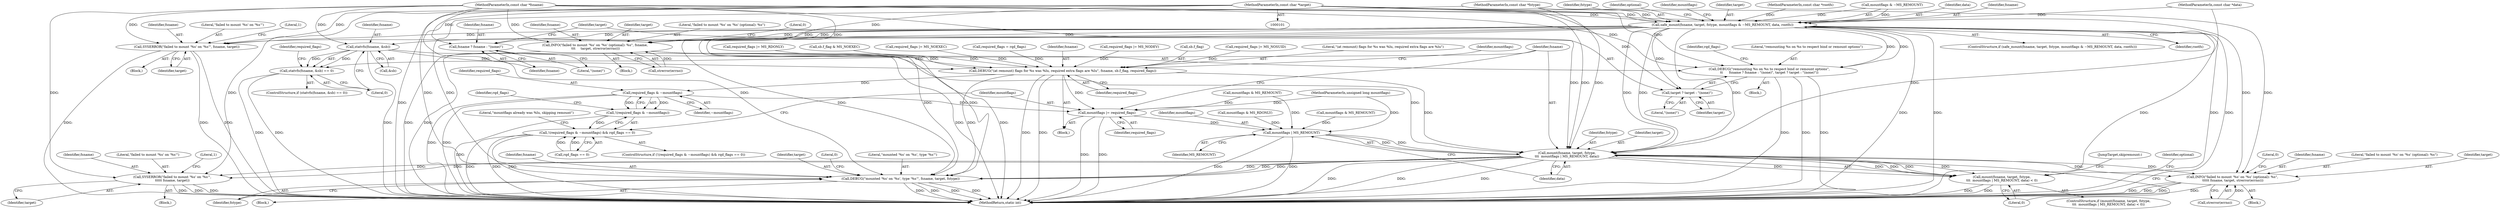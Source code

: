 digraph "0_lxc_592fd47a6245508b79fe6ac819fe6d3b2c1289be_5@pointer" {
"1000103" [label="(MethodParameterIn,const char *target)"];
"1000112" [label="(Call,safe_mount(fsname, target, fstype, mountflags & ~MS_REMOUNT, data, rootfs))"];
"1000125" [label="(Call,INFO(\"failed to mount '%s' on '%s' (optional): %s\", fsname,\n \t\t\t     target, strerror(errno)))"];
"1000135" [label="(Call,SYSERROR(\"failed to mount '%s' on '%s'\", fsname, target))"];
"1000151" [label="(Call,DEBUG(\"remounting %s on %s to respect bind or remount options\",\n\t\t      fsname ? fsname : \"(none)\", target ? target : \"(none)\"))"];
"1000153" [label="(Call,fsname ? fsname : \"(none)\")"];
"1000157" [label="(Call,target ? target : \"(none)\")"];
"1000174" [label="(Call,statvfs(fsname, &sb))"];
"1000173" [label="(Call,statvfs(fsname, &sb) == 0)"];
"1000220" [label="(Call,DEBUG(\"(at remount) flags for %s was %lu, required extra flags are %lu\", fsname, sb.f_flag, required_flags))"];
"1000236" [label="(Call,required_flags & ~mountflags)"];
"1000235" [label="(Call,!(required_flags & ~mountflags))"];
"1000234" [label="(Call,!(required_flags & ~mountflags) && rqd_flags == 0)"];
"1000247" [label="(Call,mountflags |= required_flags)"];
"1000256" [label="(Call,mountflags | MS_REMOUNT)"];
"1000252" [label="(Call,mount(fsname, target, fstype,\n\t\t\t  mountflags | MS_REMOUNT, data))"];
"1000251" [label="(Call,mount(fsname, target, fstype,\n\t\t\t  mountflags | MS_REMOUNT, data) < 0)"];
"1000265" [label="(Call,INFO(\"failed to mount '%s' on '%s' (optional): %s\",\n \t\t\t\t\t fsname, target, strerror(errno)))"];
"1000275" [label="(Call,SYSERROR(\"failed to mount '%s' on '%s'\",\n\t\t\t\t\t fsname, target))"];
"1000283" [label="(Call,DEBUG(\"mounted '%s' on '%s', type '%s'\", fsname, target, fstype))"];
"1000281" [label="(Literal,1)"];
"1000175" [label="(Identifier,fsname)"];
"1000244" [label="(Literal,\"mountflags already was %lu, skipping remount\")"];
"1000249" [label="(Identifier,required_flags)"];
"1000272" [label="(Literal,0)"];
"1000282" [label="(JumpTarget,skipremount:)"];
"1000105" [label="(MethodParameterIn,unsigned long mountflags)"];
"1000153" [label="(Call,fsname ? fsname : \"(none)\")"];
"1000103" [label="(MethodParameterIn,const char *target)"];
"1000235" [label="(Call,!(required_flags & ~mountflags))"];
"1000123" [label="(Identifier,optional)"];
"1000155" [label="(Identifier,fsname)"];
"1000251" [label="(Call,mount(fsname, target, fstype,\n\t\t\t  mountflags | MS_REMOUNT, data) < 0)"];
"1000267" [label="(Identifier,fsname)"];
"1000266" [label="(Literal,\"failed to mount '%s' on '%s' (optional): %s\")"];
"1000258" [label="(Identifier,MS_REMOUNT)"];
"1000150" [label="(Block,)"];
"1000257" [label="(Identifier,mountflags)"];
"1000239" [label="(Call,rqd_flags == 0)"];
"1000111" [label="(ControlStructure,if (safe_mount(fsname, target, fstype, mountflags & ~MS_REMOUNT, data, rootfs)))"];
"1000106" [label="(MethodParameterIn,const char *data)"];
"1000112" [label="(Call,safe_mount(fsname, target, fstype, mountflags & ~MS_REMOUNT, data, rootfs))"];
"1000145" [label="(Identifier,mountflags)"];
"1000276" [label="(Literal,\"failed to mount '%s' on '%s'\")"];
"1000104" [label="(MethodParameterIn,const char *fstype)"];
"1000212" [label="(Call,sb.f_flag & MS_NOEXEC)"];
"1000236" [label="(Call,required_flags & ~mountflags)"];
"1000217" [label="(Call,required_flags |= MS_NOEXEC)"];
"1000114" [label="(Identifier,target)"];
"1000277" [label="(Identifier,fsname)"];
"1000166" [label="(Call,mountflags & MS_RDONLY)"];
"1000181" [label="(Call,required_flags = rqd_flags)"];
"1000182" [label="(Identifier,required_flags)"];
"1000226" [label="(Identifier,required_flags)"];
"1000259" [label="(Identifier,data)"];
"1000141" [label="(Literal,1)"];
"1000156" [label="(Literal,\"(none)\")"];
"1000108" [label="(MethodParameterIn,const char *rootfs)"];
"1000163" [label="(Identifier,rqd_flags)"];
"1000265" [label="(Call,INFO(\"failed to mount '%s' on '%s' (optional): %s\",\n \t\t\t\t\t fsname, target, strerror(errno)))"];
"1000135" [label="(Call,SYSERROR(\"failed to mount '%s' on '%s'\", fsname, target))"];
"1000129" [label="(Call,strerror(errno))"];
"1000176" [label="(Call,&sb)"];
"1000284" [label="(Literal,\"mounted '%s' on '%s', type '%s'\")"];
"1000233" [label="(ControlStructure,if (!(required_flags & ~mountflags) && rqd_flags == 0))"];
"1000275" [label="(Call,SYSERROR(\"failed to mount '%s' on '%s'\",\n\t\t\t\t\t fsname, target))"];
"1000240" [label="(Identifier,rqd_flags)"];
"1000222" [label="(Identifier,fsname)"];
"1000260" [label="(Literal,0)"];
"1000229" [label="(Call,mountflags & MS_REMOUNT)"];
"1000252" [label="(Call,mount(fsname, target, fstype,\n\t\t\t  mountflags | MS_REMOUNT, data))"];
"1000274" [label="(Block,)"];
"1000134" [label="(Block,)"];
"1000220" [label="(Call,DEBUG(\"(at remount) flags for %s was %lu, required extra flags are %lu\", fsname, sb.f_flag, required_flags))"];
"1000128" [label="(Identifier,target)"];
"1000152" [label="(Literal,\"remounting %s on %s to respect bind or remount options\")"];
"1000126" [label="(Literal,\"failed to mount '%s' on '%s' (optional): %s\")"];
"1000238" [label="(Identifier,~mountflags)"];
"1000199" [label="(Call,required_flags |= MS_NODEV)"];
"1000263" [label="(Identifier,optional)"];
"1000132" [label="(Literal,0)"];
"1000158" [label="(Identifier,target)"];
"1000116" [label="(Call,mountflags & ~MS_REMOUNT)"];
"1000137" [label="(Identifier,fsname)"];
"1000285" [label="(Identifier,fsname)"];
"1000234" [label="(Call,!(required_flags & ~mountflags) && rqd_flags == 0)"];
"1000269" [label="(Call,strerror(errno))"];
"1000255" [label="(Identifier,fstype)"];
"1000256" [label="(Call,mountflags | MS_REMOUNT)"];
"1000250" [label="(ControlStructure,if (mount(fsname, target, fstype,\n\t\t\t  mountflags | MS_REMOUNT, data) < 0))"];
"1000154" [label="(Identifier,fsname)"];
"1000283" [label="(Call,DEBUG(\"mounted '%s' on '%s', type '%s'\", fsname, target, fstype))"];
"1000119" [label="(Identifier,data)"];
"1000138" [label="(Identifier,target)"];
"1000237" [label="(Identifier,required_flags)"];
"1000268" [label="(Identifier,target)"];
"1000173" [label="(Call,statvfs(fsname, &sb) == 0)"];
"1000253" [label="(Identifier,fsname)"];
"1000223" [label="(Call,sb.f_flag)"];
"1000151" [label="(Call,DEBUG(\"remounting %s on %s to respect bind or remount options\",\n\t\t      fsname ? fsname : \"(none)\", target ? target : \"(none)\"))"];
"1000113" [label="(Identifier,fsname)"];
"1000254" [label="(Identifier,target)"];
"1000287" [label="(Identifier,fstype)"];
"1000102" [label="(MethodParameterIn,const char *fsname)"];
"1000248" [label="(Identifier,mountflags)"];
"1000127" [label="(Identifier,fsname)"];
"1000286" [label="(Identifier,target)"];
"1000289" [label="(Literal,0)"];
"1000109" [label="(Block,)"];
"1000190" [label="(Call,required_flags |= MS_NOSUID)"];
"1000124" [label="(Block,)"];
"1000144" [label="(Call,mountflags & MS_REMOUNT)"];
"1000157" [label="(Call,target ? target : \"(none)\")"];
"1000115" [label="(Identifier,fstype)"];
"1000136" [label="(Literal,\"failed to mount '%s' on '%s'\")"];
"1000160" [label="(Literal,\"(none)\")"];
"1000174" [label="(Call,statvfs(fsname, &sb))"];
"1000290" [label="(MethodReturn,static int)"];
"1000221" [label="(Literal,\"(at remount) flags for %s was %lu, required extra flags are %lu\")"];
"1000230" [label="(Identifier,mountflags)"];
"1000178" [label="(Literal,0)"];
"1000125" [label="(Call,INFO(\"failed to mount '%s' on '%s' (optional): %s\", fsname,\n \t\t\t     target, strerror(errno)))"];
"1000120" [label="(Identifier,rootfs)"];
"1000247" [label="(Call,mountflags |= required_flags)"];
"1000264" [label="(Block,)"];
"1000278" [label="(Identifier,target)"];
"1000159" [label="(Identifier,target)"];
"1000208" [label="(Call,required_flags |= MS_RDONLY)"];
"1000179" [label="(Block,)"];
"1000172" [label="(ControlStructure,if (statvfs(fsname, &sb) == 0))"];
"1000103" -> "1000101"  [label="AST: "];
"1000103" -> "1000290"  [label="DDG: "];
"1000103" -> "1000112"  [label="DDG: "];
"1000103" -> "1000125"  [label="DDG: "];
"1000103" -> "1000135"  [label="DDG: "];
"1000103" -> "1000151"  [label="DDG: "];
"1000103" -> "1000157"  [label="DDG: "];
"1000103" -> "1000252"  [label="DDG: "];
"1000103" -> "1000265"  [label="DDG: "];
"1000103" -> "1000275"  [label="DDG: "];
"1000103" -> "1000283"  [label="DDG: "];
"1000112" -> "1000111"  [label="AST: "];
"1000112" -> "1000120"  [label="CFG: "];
"1000113" -> "1000112"  [label="AST: "];
"1000114" -> "1000112"  [label="AST: "];
"1000115" -> "1000112"  [label="AST: "];
"1000116" -> "1000112"  [label="AST: "];
"1000119" -> "1000112"  [label="AST: "];
"1000120" -> "1000112"  [label="AST: "];
"1000123" -> "1000112"  [label="CFG: "];
"1000145" -> "1000112"  [label="CFG: "];
"1000112" -> "1000290"  [label="DDG: "];
"1000112" -> "1000290"  [label="DDG: "];
"1000112" -> "1000290"  [label="DDG: "];
"1000112" -> "1000290"  [label="DDG: "];
"1000112" -> "1000290"  [label="DDG: "];
"1000102" -> "1000112"  [label="DDG: "];
"1000104" -> "1000112"  [label="DDG: "];
"1000116" -> "1000112"  [label="DDG: "];
"1000116" -> "1000112"  [label="DDG: "];
"1000106" -> "1000112"  [label="DDG: "];
"1000108" -> "1000112"  [label="DDG: "];
"1000112" -> "1000125"  [label="DDG: "];
"1000112" -> "1000125"  [label="DDG: "];
"1000112" -> "1000135"  [label="DDG: "];
"1000112" -> "1000135"  [label="DDG: "];
"1000112" -> "1000151"  [label="DDG: "];
"1000112" -> "1000151"  [label="DDG: "];
"1000112" -> "1000153"  [label="DDG: "];
"1000112" -> "1000157"  [label="DDG: "];
"1000112" -> "1000174"  [label="DDG: "];
"1000112" -> "1000252"  [label="DDG: "];
"1000112" -> "1000252"  [label="DDG: "];
"1000112" -> "1000252"  [label="DDG: "];
"1000112" -> "1000283"  [label="DDG: "];
"1000112" -> "1000283"  [label="DDG: "];
"1000112" -> "1000283"  [label="DDG: "];
"1000125" -> "1000124"  [label="AST: "];
"1000125" -> "1000129"  [label="CFG: "];
"1000126" -> "1000125"  [label="AST: "];
"1000127" -> "1000125"  [label="AST: "];
"1000128" -> "1000125"  [label="AST: "];
"1000129" -> "1000125"  [label="AST: "];
"1000132" -> "1000125"  [label="CFG: "];
"1000125" -> "1000290"  [label="DDG: "];
"1000125" -> "1000290"  [label="DDG: "];
"1000125" -> "1000290"  [label="DDG: "];
"1000125" -> "1000290"  [label="DDG: "];
"1000102" -> "1000125"  [label="DDG: "];
"1000129" -> "1000125"  [label="DDG: "];
"1000135" -> "1000134"  [label="AST: "];
"1000135" -> "1000138"  [label="CFG: "];
"1000136" -> "1000135"  [label="AST: "];
"1000137" -> "1000135"  [label="AST: "];
"1000138" -> "1000135"  [label="AST: "];
"1000141" -> "1000135"  [label="CFG: "];
"1000135" -> "1000290"  [label="DDG: "];
"1000135" -> "1000290"  [label="DDG: "];
"1000135" -> "1000290"  [label="DDG: "];
"1000102" -> "1000135"  [label="DDG: "];
"1000151" -> "1000150"  [label="AST: "];
"1000151" -> "1000157"  [label="CFG: "];
"1000152" -> "1000151"  [label="AST: "];
"1000153" -> "1000151"  [label="AST: "];
"1000157" -> "1000151"  [label="AST: "];
"1000163" -> "1000151"  [label="CFG: "];
"1000151" -> "1000290"  [label="DDG: "];
"1000151" -> "1000290"  [label="DDG: "];
"1000151" -> "1000290"  [label="DDG: "];
"1000102" -> "1000151"  [label="DDG: "];
"1000153" -> "1000155"  [label="CFG: "];
"1000153" -> "1000156"  [label="CFG: "];
"1000154" -> "1000153"  [label="AST: "];
"1000155" -> "1000153"  [label="AST: "];
"1000156" -> "1000153"  [label="AST: "];
"1000158" -> "1000153"  [label="CFG: "];
"1000102" -> "1000153"  [label="DDG: "];
"1000157" -> "1000159"  [label="CFG: "];
"1000157" -> "1000160"  [label="CFG: "];
"1000158" -> "1000157"  [label="AST: "];
"1000159" -> "1000157"  [label="AST: "];
"1000160" -> "1000157"  [label="AST: "];
"1000174" -> "1000173"  [label="AST: "];
"1000174" -> "1000176"  [label="CFG: "];
"1000175" -> "1000174"  [label="AST: "];
"1000176" -> "1000174"  [label="AST: "];
"1000178" -> "1000174"  [label="CFG: "];
"1000174" -> "1000290"  [label="DDG: "];
"1000174" -> "1000173"  [label="DDG: "];
"1000174" -> "1000173"  [label="DDG: "];
"1000102" -> "1000174"  [label="DDG: "];
"1000174" -> "1000220"  [label="DDG: "];
"1000174" -> "1000252"  [label="DDG: "];
"1000173" -> "1000172"  [label="AST: "];
"1000173" -> "1000178"  [label="CFG: "];
"1000178" -> "1000173"  [label="AST: "];
"1000182" -> "1000173"  [label="CFG: "];
"1000253" -> "1000173"  [label="CFG: "];
"1000173" -> "1000290"  [label="DDG: "];
"1000173" -> "1000290"  [label="DDG: "];
"1000220" -> "1000179"  [label="AST: "];
"1000220" -> "1000226"  [label="CFG: "];
"1000221" -> "1000220"  [label="AST: "];
"1000222" -> "1000220"  [label="AST: "];
"1000223" -> "1000220"  [label="AST: "];
"1000226" -> "1000220"  [label="AST: "];
"1000230" -> "1000220"  [label="CFG: "];
"1000220" -> "1000290"  [label="DDG: "];
"1000220" -> "1000290"  [label="DDG: "];
"1000102" -> "1000220"  [label="DDG: "];
"1000212" -> "1000220"  [label="DDG: "];
"1000181" -> "1000220"  [label="DDG: "];
"1000208" -> "1000220"  [label="DDG: "];
"1000199" -> "1000220"  [label="DDG: "];
"1000190" -> "1000220"  [label="DDG: "];
"1000217" -> "1000220"  [label="DDG: "];
"1000220" -> "1000236"  [label="DDG: "];
"1000220" -> "1000247"  [label="DDG: "];
"1000220" -> "1000252"  [label="DDG: "];
"1000220" -> "1000283"  [label="DDG: "];
"1000236" -> "1000235"  [label="AST: "];
"1000236" -> "1000238"  [label="CFG: "];
"1000237" -> "1000236"  [label="AST: "];
"1000238" -> "1000236"  [label="AST: "];
"1000235" -> "1000236"  [label="CFG: "];
"1000236" -> "1000290"  [label="DDG: "];
"1000236" -> "1000290"  [label="DDG: "];
"1000236" -> "1000235"  [label="DDG: "];
"1000236" -> "1000235"  [label="DDG: "];
"1000236" -> "1000247"  [label="DDG: "];
"1000235" -> "1000234"  [label="AST: "];
"1000240" -> "1000235"  [label="CFG: "];
"1000234" -> "1000235"  [label="CFG: "];
"1000235" -> "1000290"  [label="DDG: "];
"1000235" -> "1000234"  [label="DDG: "];
"1000234" -> "1000233"  [label="AST: "];
"1000234" -> "1000239"  [label="CFG: "];
"1000239" -> "1000234"  [label="AST: "];
"1000244" -> "1000234"  [label="CFG: "];
"1000248" -> "1000234"  [label="CFG: "];
"1000234" -> "1000290"  [label="DDG: "];
"1000234" -> "1000290"  [label="DDG: "];
"1000234" -> "1000290"  [label="DDG: "];
"1000239" -> "1000234"  [label="DDG: "];
"1000239" -> "1000234"  [label="DDG: "];
"1000247" -> "1000179"  [label="AST: "];
"1000247" -> "1000249"  [label="CFG: "];
"1000248" -> "1000247"  [label="AST: "];
"1000249" -> "1000247"  [label="AST: "];
"1000253" -> "1000247"  [label="CFG: "];
"1000247" -> "1000290"  [label="DDG: "];
"1000247" -> "1000290"  [label="DDG: "];
"1000229" -> "1000247"  [label="DDG: "];
"1000105" -> "1000247"  [label="DDG: "];
"1000247" -> "1000256"  [label="DDG: "];
"1000256" -> "1000252"  [label="AST: "];
"1000256" -> "1000258"  [label="CFG: "];
"1000257" -> "1000256"  [label="AST: "];
"1000258" -> "1000256"  [label="AST: "];
"1000259" -> "1000256"  [label="CFG: "];
"1000256" -> "1000290"  [label="DDG: "];
"1000256" -> "1000290"  [label="DDG: "];
"1000256" -> "1000252"  [label="DDG: "];
"1000256" -> "1000252"  [label="DDG: "];
"1000166" -> "1000256"  [label="DDG: "];
"1000105" -> "1000256"  [label="DDG: "];
"1000229" -> "1000256"  [label="DDG: "];
"1000144" -> "1000256"  [label="DDG: "];
"1000252" -> "1000251"  [label="AST: "];
"1000252" -> "1000259"  [label="CFG: "];
"1000253" -> "1000252"  [label="AST: "];
"1000254" -> "1000252"  [label="AST: "];
"1000255" -> "1000252"  [label="AST: "];
"1000259" -> "1000252"  [label="AST: "];
"1000260" -> "1000252"  [label="CFG: "];
"1000252" -> "1000290"  [label="DDG: "];
"1000252" -> "1000290"  [label="DDG: "];
"1000252" -> "1000290"  [label="DDG: "];
"1000252" -> "1000251"  [label="DDG: "];
"1000252" -> "1000251"  [label="DDG: "];
"1000252" -> "1000251"  [label="DDG: "];
"1000252" -> "1000251"  [label="DDG: "];
"1000252" -> "1000251"  [label="DDG: "];
"1000102" -> "1000252"  [label="DDG: "];
"1000104" -> "1000252"  [label="DDG: "];
"1000106" -> "1000252"  [label="DDG: "];
"1000252" -> "1000265"  [label="DDG: "];
"1000252" -> "1000265"  [label="DDG: "];
"1000252" -> "1000275"  [label="DDG: "];
"1000252" -> "1000275"  [label="DDG: "];
"1000252" -> "1000283"  [label="DDG: "];
"1000252" -> "1000283"  [label="DDG: "];
"1000252" -> "1000283"  [label="DDG: "];
"1000251" -> "1000250"  [label="AST: "];
"1000251" -> "1000260"  [label="CFG: "];
"1000260" -> "1000251"  [label="AST: "];
"1000263" -> "1000251"  [label="CFG: "];
"1000282" -> "1000251"  [label="CFG: "];
"1000251" -> "1000290"  [label="DDG: "];
"1000251" -> "1000290"  [label="DDG: "];
"1000265" -> "1000264"  [label="AST: "];
"1000265" -> "1000269"  [label="CFG: "];
"1000266" -> "1000265"  [label="AST: "];
"1000267" -> "1000265"  [label="AST: "];
"1000268" -> "1000265"  [label="AST: "];
"1000269" -> "1000265"  [label="AST: "];
"1000272" -> "1000265"  [label="CFG: "];
"1000265" -> "1000290"  [label="DDG: "];
"1000265" -> "1000290"  [label="DDG: "];
"1000265" -> "1000290"  [label="DDG: "];
"1000265" -> "1000290"  [label="DDG: "];
"1000102" -> "1000265"  [label="DDG: "];
"1000269" -> "1000265"  [label="DDG: "];
"1000275" -> "1000274"  [label="AST: "];
"1000275" -> "1000278"  [label="CFG: "];
"1000276" -> "1000275"  [label="AST: "];
"1000277" -> "1000275"  [label="AST: "];
"1000278" -> "1000275"  [label="AST: "];
"1000281" -> "1000275"  [label="CFG: "];
"1000275" -> "1000290"  [label="DDG: "];
"1000275" -> "1000290"  [label="DDG: "];
"1000275" -> "1000290"  [label="DDG: "];
"1000102" -> "1000275"  [label="DDG: "];
"1000283" -> "1000109"  [label="AST: "];
"1000283" -> "1000287"  [label="CFG: "];
"1000284" -> "1000283"  [label="AST: "];
"1000285" -> "1000283"  [label="AST: "];
"1000286" -> "1000283"  [label="AST: "];
"1000287" -> "1000283"  [label="AST: "];
"1000289" -> "1000283"  [label="CFG: "];
"1000283" -> "1000290"  [label="DDG: "];
"1000283" -> "1000290"  [label="DDG: "];
"1000283" -> "1000290"  [label="DDG: "];
"1000283" -> "1000290"  [label="DDG: "];
"1000102" -> "1000283"  [label="DDG: "];
"1000104" -> "1000283"  [label="DDG: "];
}
